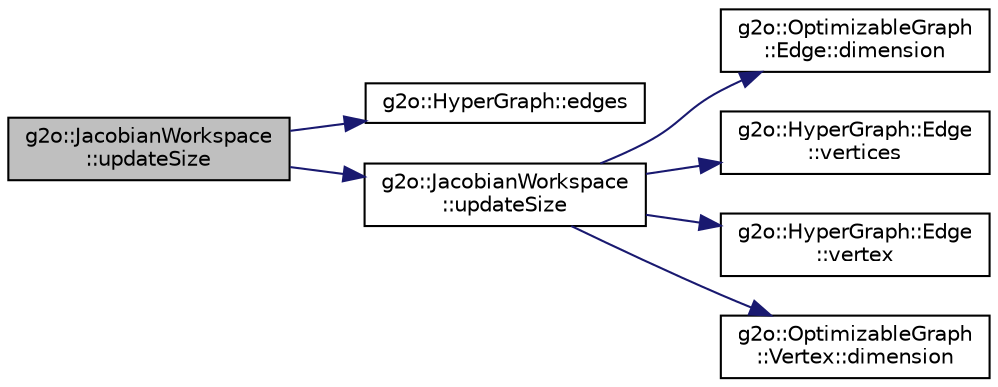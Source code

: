 digraph "g2o::JacobianWorkspace::updateSize"
{
  edge [fontname="Helvetica",fontsize="10",labelfontname="Helvetica",labelfontsize="10"];
  node [fontname="Helvetica",fontsize="10",shape=record];
  rankdir="LR";
  Node22 [label="g2o::JacobianWorkspace\l::updateSize",height=0.2,width=0.4,color="black", fillcolor="grey75", style="filled", fontcolor="black"];
  Node22 -> Node23 [color="midnightblue",fontsize="10",style="solid",fontname="Helvetica"];
  Node23 [label="g2o::HyperGraph::edges",height=0.2,width=0.4,color="black", fillcolor="white", style="filled",URL="$classg2o_1_1_hyper_graph.html#a4edfd2ef4bf235cf78031c505cfd2fcc"];
  Node22 -> Node24 [color="midnightblue",fontsize="10",style="solid",fontname="Helvetica"];
  Node24 [label="g2o::JacobianWorkspace\l::updateSize",height=0.2,width=0.4,color="black", fillcolor="white", style="filled",URL="$classg2o_1_1_jacobian_workspace.html#a2d16ad6db1a51aa93c806cc9c06e223f"];
  Node24 -> Node25 [color="midnightblue",fontsize="10",style="solid",fontname="Helvetica"];
  Node25 [label="g2o::OptimizableGraph\l::Edge::dimension",height=0.2,width=0.4,color="black", fillcolor="white", style="filled",URL="$classg2o_1_1_optimizable_graph_1_1_edge.html#a0eb19697e201bd195c45ca78d55fd041",tooltip="returns the dimensions of the error function "];
  Node24 -> Node26 [color="midnightblue",fontsize="10",style="solid",fontname="Helvetica"];
  Node26 [label="g2o::HyperGraph::Edge\l::vertices",height=0.2,width=0.4,color="black", fillcolor="white", style="filled",URL="$classg2o_1_1_hyper_graph_1_1_edge.html#aba1717ff01f972bd39ba992c0d9d9e04"];
  Node24 -> Node27 [color="midnightblue",fontsize="10",style="solid",fontname="Helvetica"];
  Node27 [label="g2o::HyperGraph::Edge\l::vertex",height=0.2,width=0.4,color="black", fillcolor="white", style="filled",URL="$classg2o_1_1_hyper_graph_1_1_edge.html#ab644c1c4e38a0112db1435fbc0233f25"];
  Node24 -> Node28 [color="midnightblue",fontsize="10",style="solid",fontname="Helvetica"];
  Node28 [label="g2o::OptimizableGraph\l::Vertex::dimension",height=0.2,width=0.4,color="black", fillcolor="white", style="filled",URL="$classg2o_1_1_optimizable_graph_1_1_vertex.html#a86feed80301950b100142575b48e4fca",tooltip="dimension of the estimated state belonging to this node "];
}
